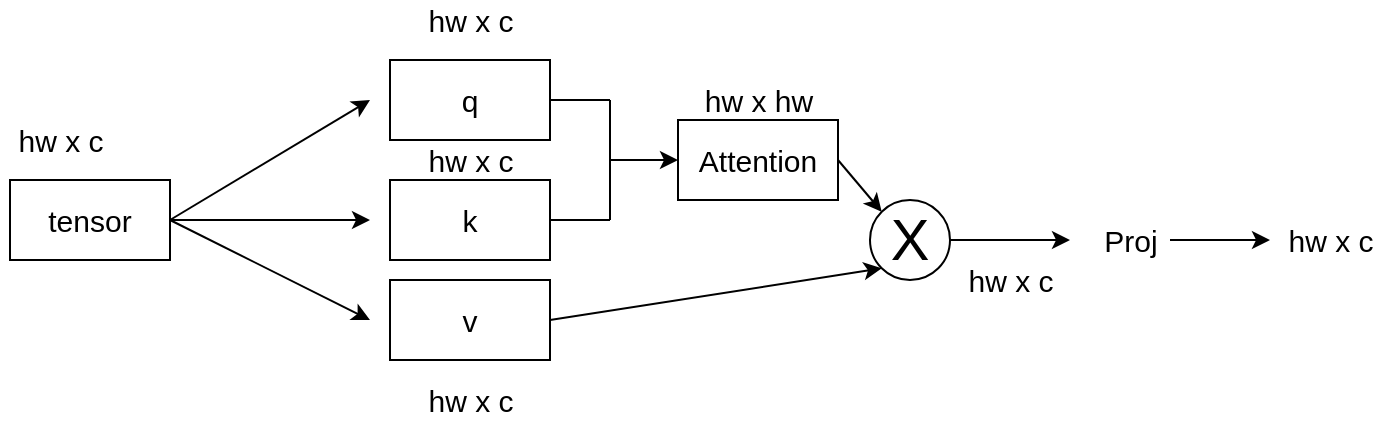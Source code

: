 <mxfile version="16.5.1" type="device"><diagram id="kUcZMh-A3LHF1kTxhKvd" name="第 1 页"><mxGraphModel dx="1102" dy="737" grid="1" gridSize="10" guides="1" tooltips="1" connect="1" arrows="1" fold="1" page="1" pageScale="1" pageWidth="827" pageHeight="1169" math="0" shadow="0"><root><mxCell id="0"/><mxCell id="1" parent="0"/><mxCell id="S25slvkop7saq_0umiye-1" value="tensor" style="rounded=0;whiteSpace=wrap;html=1;fontSize=15;" vertex="1" parent="1"><mxGeometry x="40" y="200" width="80" height="40" as="geometry"/></mxCell><mxCell id="S25slvkop7saq_0umiye-3" value="" style="endArrow=classic;html=1;rounded=0;fontSize=15;" edge="1" parent="1"><mxGeometry width="50" height="50" relative="1" as="geometry"><mxPoint x="120" y="220" as="sourcePoint"/><mxPoint x="220" y="160" as="targetPoint"/></mxGeometry></mxCell><mxCell id="S25slvkop7saq_0umiye-4" value="" style="endArrow=classic;html=1;rounded=0;exitX=1;exitY=0.5;exitDx=0;exitDy=0;fontSize=15;" edge="1" parent="1" source="S25slvkop7saq_0umiye-1"><mxGeometry width="50" height="50" relative="1" as="geometry"><mxPoint x="150" y="250" as="sourcePoint"/><mxPoint x="220" y="220" as="targetPoint"/></mxGeometry></mxCell><mxCell id="S25slvkop7saq_0umiye-5" value="" style="endArrow=classic;html=1;rounded=0;fontSize=15;" edge="1" parent="1"><mxGeometry width="50" height="50" relative="1" as="geometry"><mxPoint x="120" y="220" as="sourcePoint"/><mxPoint x="220" y="270" as="targetPoint"/></mxGeometry></mxCell><mxCell id="S25slvkop7saq_0umiye-6" value="q" style="rounded=0;whiteSpace=wrap;html=1;fontSize=15;" vertex="1" parent="1"><mxGeometry x="230" y="140" width="80" height="40" as="geometry"/></mxCell><mxCell id="S25slvkop7saq_0umiye-7" value="k" style="rounded=0;whiteSpace=wrap;html=1;fontSize=15;" vertex="1" parent="1"><mxGeometry x="230" y="200" width="80" height="40" as="geometry"/></mxCell><mxCell id="S25slvkop7saq_0umiye-8" value="v" style="rounded=0;whiteSpace=wrap;html=1;fontSize=15;" vertex="1" parent="1"><mxGeometry x="230" y="250" width="80" height="40" as="geometry"/></mxCell><mxCell id="S25slvkop7saq_0umiye-9" value="Attention" style="rounded=0;whiteSpace=wrap;html=1;fontSize=15;" vertex="1" parent="1"><mxGeometry x="374" y="170" width="80" height="40" as="geometry"/></mxCell><mxCell id="S25slvkop7saq_0umiye-12" value="" style="endArrow=none;html=1;rounded=0;fontSize=15;" edge="1" parent="1"><mxGeometry width="50" height="50" relative="1" as="geometry"><mxPoint x="340" y="220" as="sourcePoint"/><mxPoint x="340" y="160" as="targetPoint"/></mxGeometry></mxCell><mxCell id="S25slvkop7saq_0umiye-13" value="" style="endArrow=none;html=1;rounded=0;exitX=1;exitY=0.5;exitDx=0;exitDy=0;fontSize=15;" edge="1" parent="1" source="S25slvkop7saq_0umiye-7"><mxGeometry width="50" height="50" relative="1" as="geometry"><mxPoint x="350" y="360" as="sourcePoint"/><mxPoint x="340" y="220" as="targetPoint"/></mxGeometry></mxCell><mxCell id="S25slvkop7saq_0umiye-14" value="" style="endArrow=none;html=1;rounded=0;exitX=1;exitY=0.5;exitDx=0;exitDy=0;fontSize=15;" edge="1" parent="1" source="S25slvkop7saq_0umiye-6"><mxGeometry width="50" height="50" relative="1" as="geometry"><mxPoint x="430" y="340" as="sourcePoint"/><mxPoint x="340" y="160" as="targetPoint"/></mxGeometry></mxCell><mxCell id="S25slvkop7saq_0umiye-15" value="" style="endArrow=classic;html=1;rounded=0;entryX=0;entryY=0.5;entryDx=0;entryDy=0;fontSize=15;" edge="1" parent="1" target="S25slvkop7saq_0umiye-9"><mxGeometry width="50" height="50" relative="1" as="geometry"><mxPoint x="340" y="190" as="sourcePoint"/><mxPoint x="520" y="260" as="targetPoint"/></mxGeometry></mxCell><mxCell id="S25slvkop7saq_0umiye-16" value="&lt;font style=&quot;font-size: 29px&quot;&gt;X&lt;/font&gt;" style="ellipse;whiteSpace=wrap;html=1;aspect=fixed;fontSize=15;" vertex="1" parent="1"><mxGeometry x="470" y="210" width="40" height="40" as="geometry"/></mxCell><mxCell id="S25slvkop7saq_0umiye-17" value="" style="endArrow=classic;html=1;rounded=0;exitX=1;exitY=0.5;exitDx=0;exitDy=0;entryX=0;entryY=1;entryDx=0;entryDy=0;fontSize=15;" edge="1" parent="1" source="S25slvkop7saq_0umiye-8" target="S25slvkop7saq_0umiye-16"><mxGeometry width="50" height="50" relative="1" as="geometry"><mxPoint x="390" y="330" as="sourcePoint"/><mxPoint x="440" y="280" as="targetPoint"/></mxGeometry></mxCell><mxCell id="S25slvkop7saq_0umiye-18" value="" style="endArrow=classic;html=1;rounded=0;exitX=1;exitY=0.5;exitDx=0;exitDy=0;entryX=0;entryY=0;entryDx=0;entryDy=0;fontSize=15;" edge="1" parent="1" source="S25slvkop7saq_0umiye-9" target="S25slvkop7saq_0umiye-16"><mxGeometry width="50" height="50" relative="1" as="geometry"><mxPoint x="500" y="190" as="sourcePoint"/><mxPoint x="550" y="150" as="targetPoint"/></mxGeometry></mxCell><mxCell id="S25slvkop7saq_0umiye-19" value="" style="endArrow=classic;html=1;rounded=0;exitX=1;exitY=0.5;exitDx=0;exitDy=0;fontSize=15;" edge="1" parent="1" source="S25slvkop7saq_0umiye-16"><mxGeometry width="50" height="50" relative="1" as="geometry"><mxPoint x="570" y="310" as="sourcePoint"/><mxPoint x="570" y="230" as="targetPoint"/></mxGeometry></mxCell><mxCell id="S25slvkop7saq_0umiye-20" value="hw x c" style="text;html=1;resizable=0;autosize=1;align=center;verticalAlign=middle;points=[];fillColor=none;strokeColor=none;rounded=0;fontSize=15;" vertex="1" parent="1"><mxGeometry x="35" y="170" width="60" height="20" as="geometry"/></mxCell><mxCell id="S25slvkop7saq_0umiye-21" value="hw x c" style="text;html=1;resizable=0;autosize=1;align=center;verticalAlign=middle;points=[];fillColor=none;strokeColor=none;rounded=0;fontSize=15;" vertex="1" parent="1"><mxGeometry x="240" y="110" width="60" height="20" as="geometry"/></mxCell><mxCell id="S25slvkop7saq_0umiye-22" value="hw x c" style="text;html=1;resizable=0;autosize=1;align=center;verticalAlign=middle;points=[];fillColor=none;strokeColor=none;rounded=0;fontSize=15;" vertex="1" parent="1"><mxGeometry x="240" y="180" width="60" height="20" as="geometry"/></mxCell><mxCell id="S25slvkop7saq_0umiye-23" value="hw x c" style="text;html=1;resizable=0;autosize=1;align=center;verticalAlign=middle;points=[];fillColor=none;strokeColor=none;rounded=0;fontSize=15;" vertex="1" parent="1"><mxGeometry x="240" y="300" width="60" height="20" as="geometry"/></mxCell><mxCell id="S25slvkop7saq_0umiye-24" value="hw x hw" style="text;html=1;resizable=0;autosize=1;align=center;verticalAlign=middle;points=[];fillColor=none;strokeColor=none;rounded=0;fontSize=15;" vertex="1" parent="1"><mxGeometry x="379" y="150" width="70" height="20" as="geometry"/></mxCell><mxCell id="S25slvkop7saq_0umiye-25" value="hw x c" style="text;html=1;resizable=0;autosize=1;align=center;verticalAlign=middle;points=[];fillColor=none;strokeColor=none;rounded=0;fontSize=15;" vertex="1" parent="1"><mxGeometry x="510" y="240" width="60" height="20" as="geometry"/></mxCell><mxCell id="S25slvkop7saq_0umiye-30" value="" style="edgeStyle=orthogonalEdgeStyle;rounded=0;orthogonalLoop=1;jettySize=auto;html=1;fontSize=15;" edge="1" parent="1" source="S25slvkop7saq_0umiye-26" target="S25slvkop7saq_0umiye-27"><mxGeometry relative="1" as="geometry"/></mxCell><mxCell id="S25slvkop7saq_0umiye-26" value="Proj" style="text;html=1;resizable=0;autosize=1;align=center;verticalAlign=middle;points=[];fillColor=none;strokeColor=none;rounded=0;fontSize=15;" vertex="1" parent="1"><mxGeometry x="580" y="220" width="40" height="20" as="geometry"/></mxCell><mxCell id="S25slvkop7saq_0umiye-27" value="hw x c" style="text;html=1;resizable=0;autosize=1;align=center;verticalAlign=middle;points=[];fillColor=none;strokeColor=none;rounded=0;fontSize=15;" vertex="1" parent="1"><mxGeometry x="670" y="220" width="60" height="20" as="geometry"/></mxCell></root></mxGraphModel></diagram></mxfile>